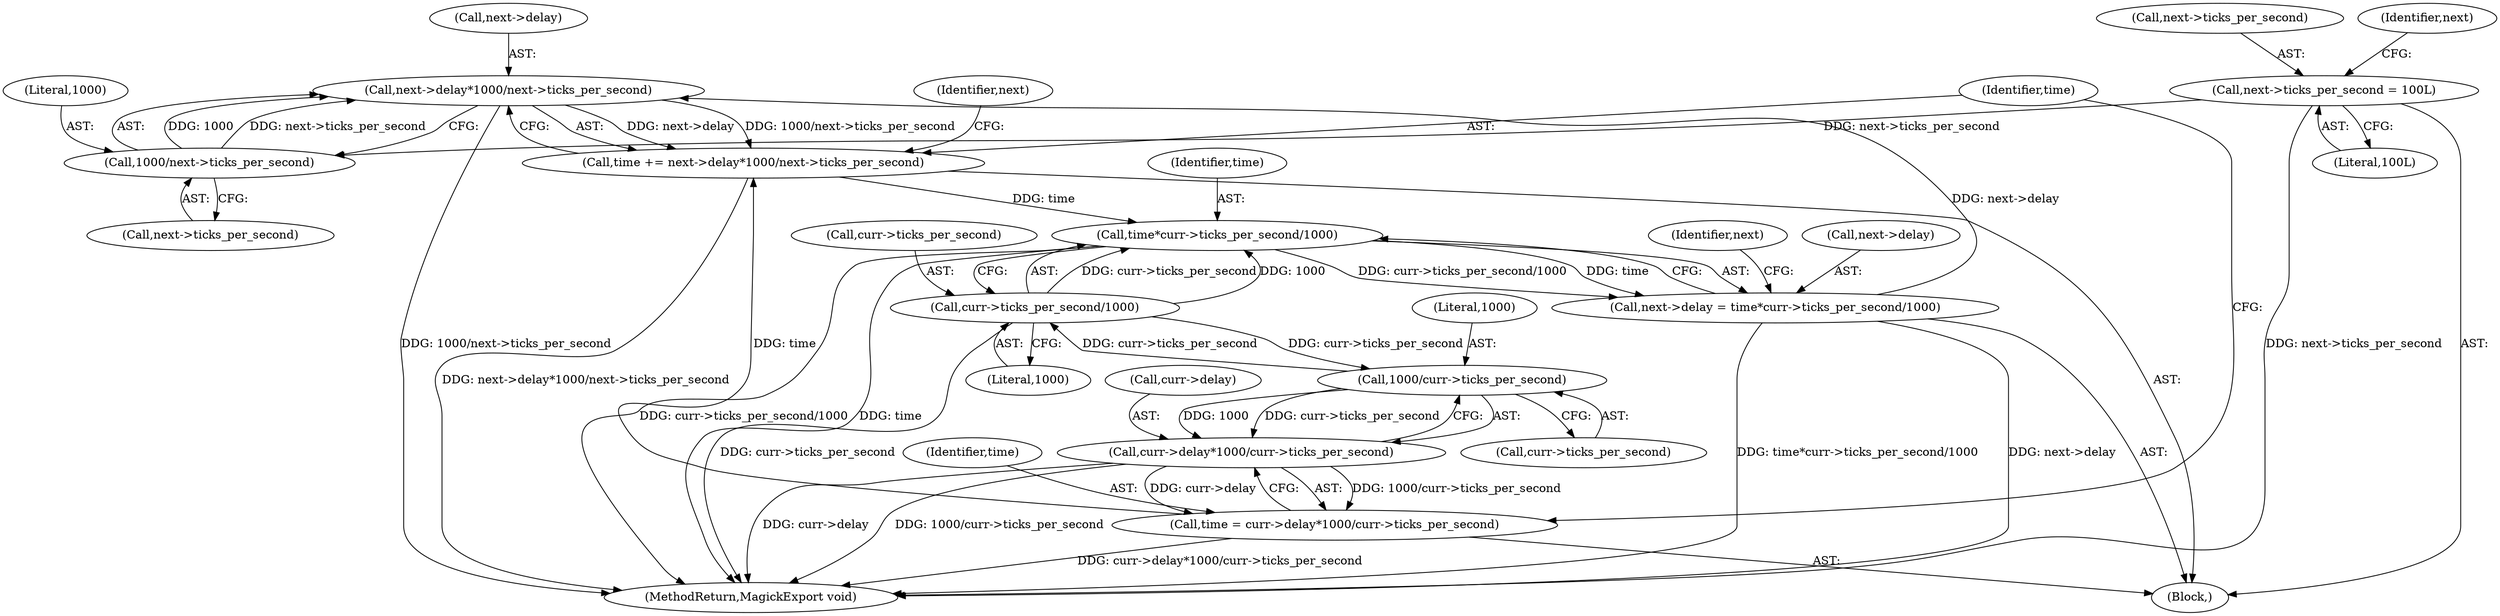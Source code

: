 digraph "1_ImageMagick6_4f31d78716ac94c85c244efcea368fea202e2ed4@pointer" {
"1000238" [label="(Call,next->delay*1000/next->ticks_per_second)"];
"1000252" [label="(Call,next->delay = time*curr->ticks_per_second/1000)"];
"1000256" [label="(Call,time*curr->ticks_per_second/1000)"];
"1000236" [label="(Call,time += next->delay*1000/next->ticks_per_second)"];
"1000238" [label="(Call,next->delay*1000/next->ticks_per_second)"];
"1000242" [label="(Call,1000/next->ticks_per_second)"];
"1000247" [label="(Call,next->ticks_per_second = 100L)"];
"1000225" [label="(Call,time = curr->delay*1000/curr->ticks_per_second)"];
"1000227" [label="(Call,curr->delay*1000/curr->ticks_per_second)"];
"1000231" [label="(Call,1000/curr->ticks_per_second)"];
"1000258" [label="(Call,curr->ticks_per_second/1000)"];
"1000238" [label="(Call,next->delay*1000/next->ticks_per_second)"];
"1000227" [label="(Call,curr->delay*1000/curr->ticks_per_second)"];
"1000252" [label="(Call,next->delay = time*curr->ticks_per_second/1000)"];
"1000265" [label="(Identifier,next)"];
"1000258" [label="(Call,curr->ticks_per_second/1000)"];
"1000253" [label="(Call,next->delay)"];
"1000233" [label="(Call,curr->ticks_per_second)"];
"1000254" [label="(Identifier,next)"];
"1000232" [label="(Literal,1000)"];
"1000243" [label="(Literal,1000)"];
"1000231" [label="(Call,1000/curr->ticks_per_second)"];
"1000223" [label="(Block,)"];
"1000228" [label="(Call,curr->delay)"];
"1000242" [label="(Call,1000/next->ticks_per_second)"];
"1000257" [label="(Identifier,time)"];
"1000284" [label="(MethodReturn,MagickExport void)"];
"1000262" [label="(Literal,1000)"];
"1000249" [label="(Identifier,next)"];
"1000247" [label="(Call,next->ticks_per_second = 100L)"];
"1000256" [label="(Call,time*curr->ticks_per_second/1000)"];
"1000237" [label="(Identifier,time)"];
"1000226" [label="(Identifier,time)"];
"1000225" [label="(Call,time = curr->delay*1000/curr->ticks_per_second)"];
"1000259" [label="(Call,curr->ticks_per_second)"];
"1000236" [label="(Call,time += next->delay*1000/next->ticks_per_second)"];
"1000244" [label="(Call,next->ticks_per_second)"];
"1000239" [label="(Call,next->delay)"];
"1000251" [label="(Literal,100L)"];
"1000248" [label="(Call,next->ticks_per_second)"];
"1000238" -> "1000236"  [label="AST: "];
"1000238" -> "1000242"  [label="CFG: "];
"1000239" -> "1000238"  [label="AST: "];
"1000242" -> "1000238"  [label="AST: "];
"1000236" -> "1000238"  [label="CFG: "];
"1000238" -> "1000284"  [label="DDG: 1000/next->ticks_per_second"];
"1000238" -> "1000236"  [label="DDG: next->delay"];
"1000238" -> "1000236"  [label="DDG: 1000/next->ticks_per_second"];
"1000252" -> "1000238"  [label="DDG: next->delay"];
"1000242" -> "1000238"  [label="DDG: 1000"];
"1000242" -> "1000238"  [label="DDG: next->ticks_per_second"];
"1000252" -> "1000223"  [label="AST: "];
"1000252" -> "1000256"  [label="CFG: "];
"1000253" -> "1000252"  [label="AST: "];
"1000256" -> "1000252"  [label="AST: "];
"1000265" -> "1000252"  [label="CFG: "];
"1000252" -> "1000284"  [label="DDG: next->delay"];
"1000252" -> "1000284"  [label="DDG: time*curr->ticks_per_second/1000"];
"1000256" -> "1000252"  [label="DDG: time"];
"1000256" -> "1000252"  [label="DDG: curr->ticks_per_second/1000"];
"1000256" -> "1000258"  [label="CFG: "];
"1000257" -> "1000256"  [label="AST: "];
"1000258" -> "1000256"  [label="AST: "];
"1000256" -> "1000284"  [label="DDG: curr->ticks_per_second/1000"];
"1000256" -> "1000284"  [label="DDG: time"];
"1000236" -> "1000256"  [label="DDG: time"];
"1000258" -> "1000256"  [label="DDG: curr->ticks_per_second"];
"1000258" -> "1000256"  [label="DDG: 1000"];
"1000236" -> "1000223"  [label="AST: "];
"1000237" -> "1000236"  [label="AST: "];
"1000249" -> "1000236"  [label="CFG: "];
"1000236" -> "1000284"  [label="DDG: next->delay*1000/next->ticks_per_second"];
"1000225" -> "1000236"  [label="DDG: time"];
"1000242" -> "1000244"  [label="CFG: "];
"1000243" -> "1000242"  [label="AST: "];
"1000244" -> "1000242"  [label="AST: "];
"1000247" -> "1000242"  [label="DDG: next->ticks_per_second"];
"1000247" -> "1000223"  [label="AST: "];
"1000247" -> "1000251"  [label="CFG: "];
"1000248" -> "1000247"  [label="AST: "];
"1000251" -> "1000247"  [label="AST: "];
"1000254" -> "1000247"  [label="CFG: "];
"1000247" -> "1000284"  [label="DDG: next->ticks_per_second"];
"1000225" -> "1000223"  [label="AST: "];
"1000225" -> "1000227"  [label="CFG: "];
"1000226" -> "1000225"  [label="AST: "];
"1000227" -> "1000225"  [label="AST: "];
"1000237" -> "1000225"  [label="CFG: "];
"1000225" -> "1000284"  [label="DDG: curr->delay*1000/curr->ticks_per_second"];
"1000227" -> "1000225"  [label="DDG: curr->delay"];
"1000227" -> "1000225"  [label="DDG: 1000/curr->ticks_per_second"];
"1000227" -> "1000231"  [label="CFG: "];
"1000228" -> "1000227"  [label="AST: "];
"1000231" -> "1000227"  [label="AST: "];
"1000227" -> "1000284"  [label="DDG: curr->delay"];
"1000227" -> "1000284"  [label="DDG: 1000/curr->ticks_per_second"];
"1000231" -> "1000227"  [label="DDG: 1000"];
"1000231" -> "1000227"  [label="DDG: curr->ticks_per_second"];
"1000231" -> "1000233"  [label="CFG: "];
"1000232" -> "1000231"  [label="AST: "];
"1000233" -> "1000231"  [label="AST: "];
"1000258" -> "1000231"  [label="DDG: curr->ticks_per_second"];
"1000231" -> "1000258"  [label="DDG: curr->ticks_per_second"];
"1000258" -> "1000262"  [label="CFG: "];
"1000259" -> "1000258"  [label="AST: "];
"1000262" -> "1000258"  [label="AST: "];
"1000258" -> "1000284"  [label="DDG: curr->ticks_per_second"];
}
